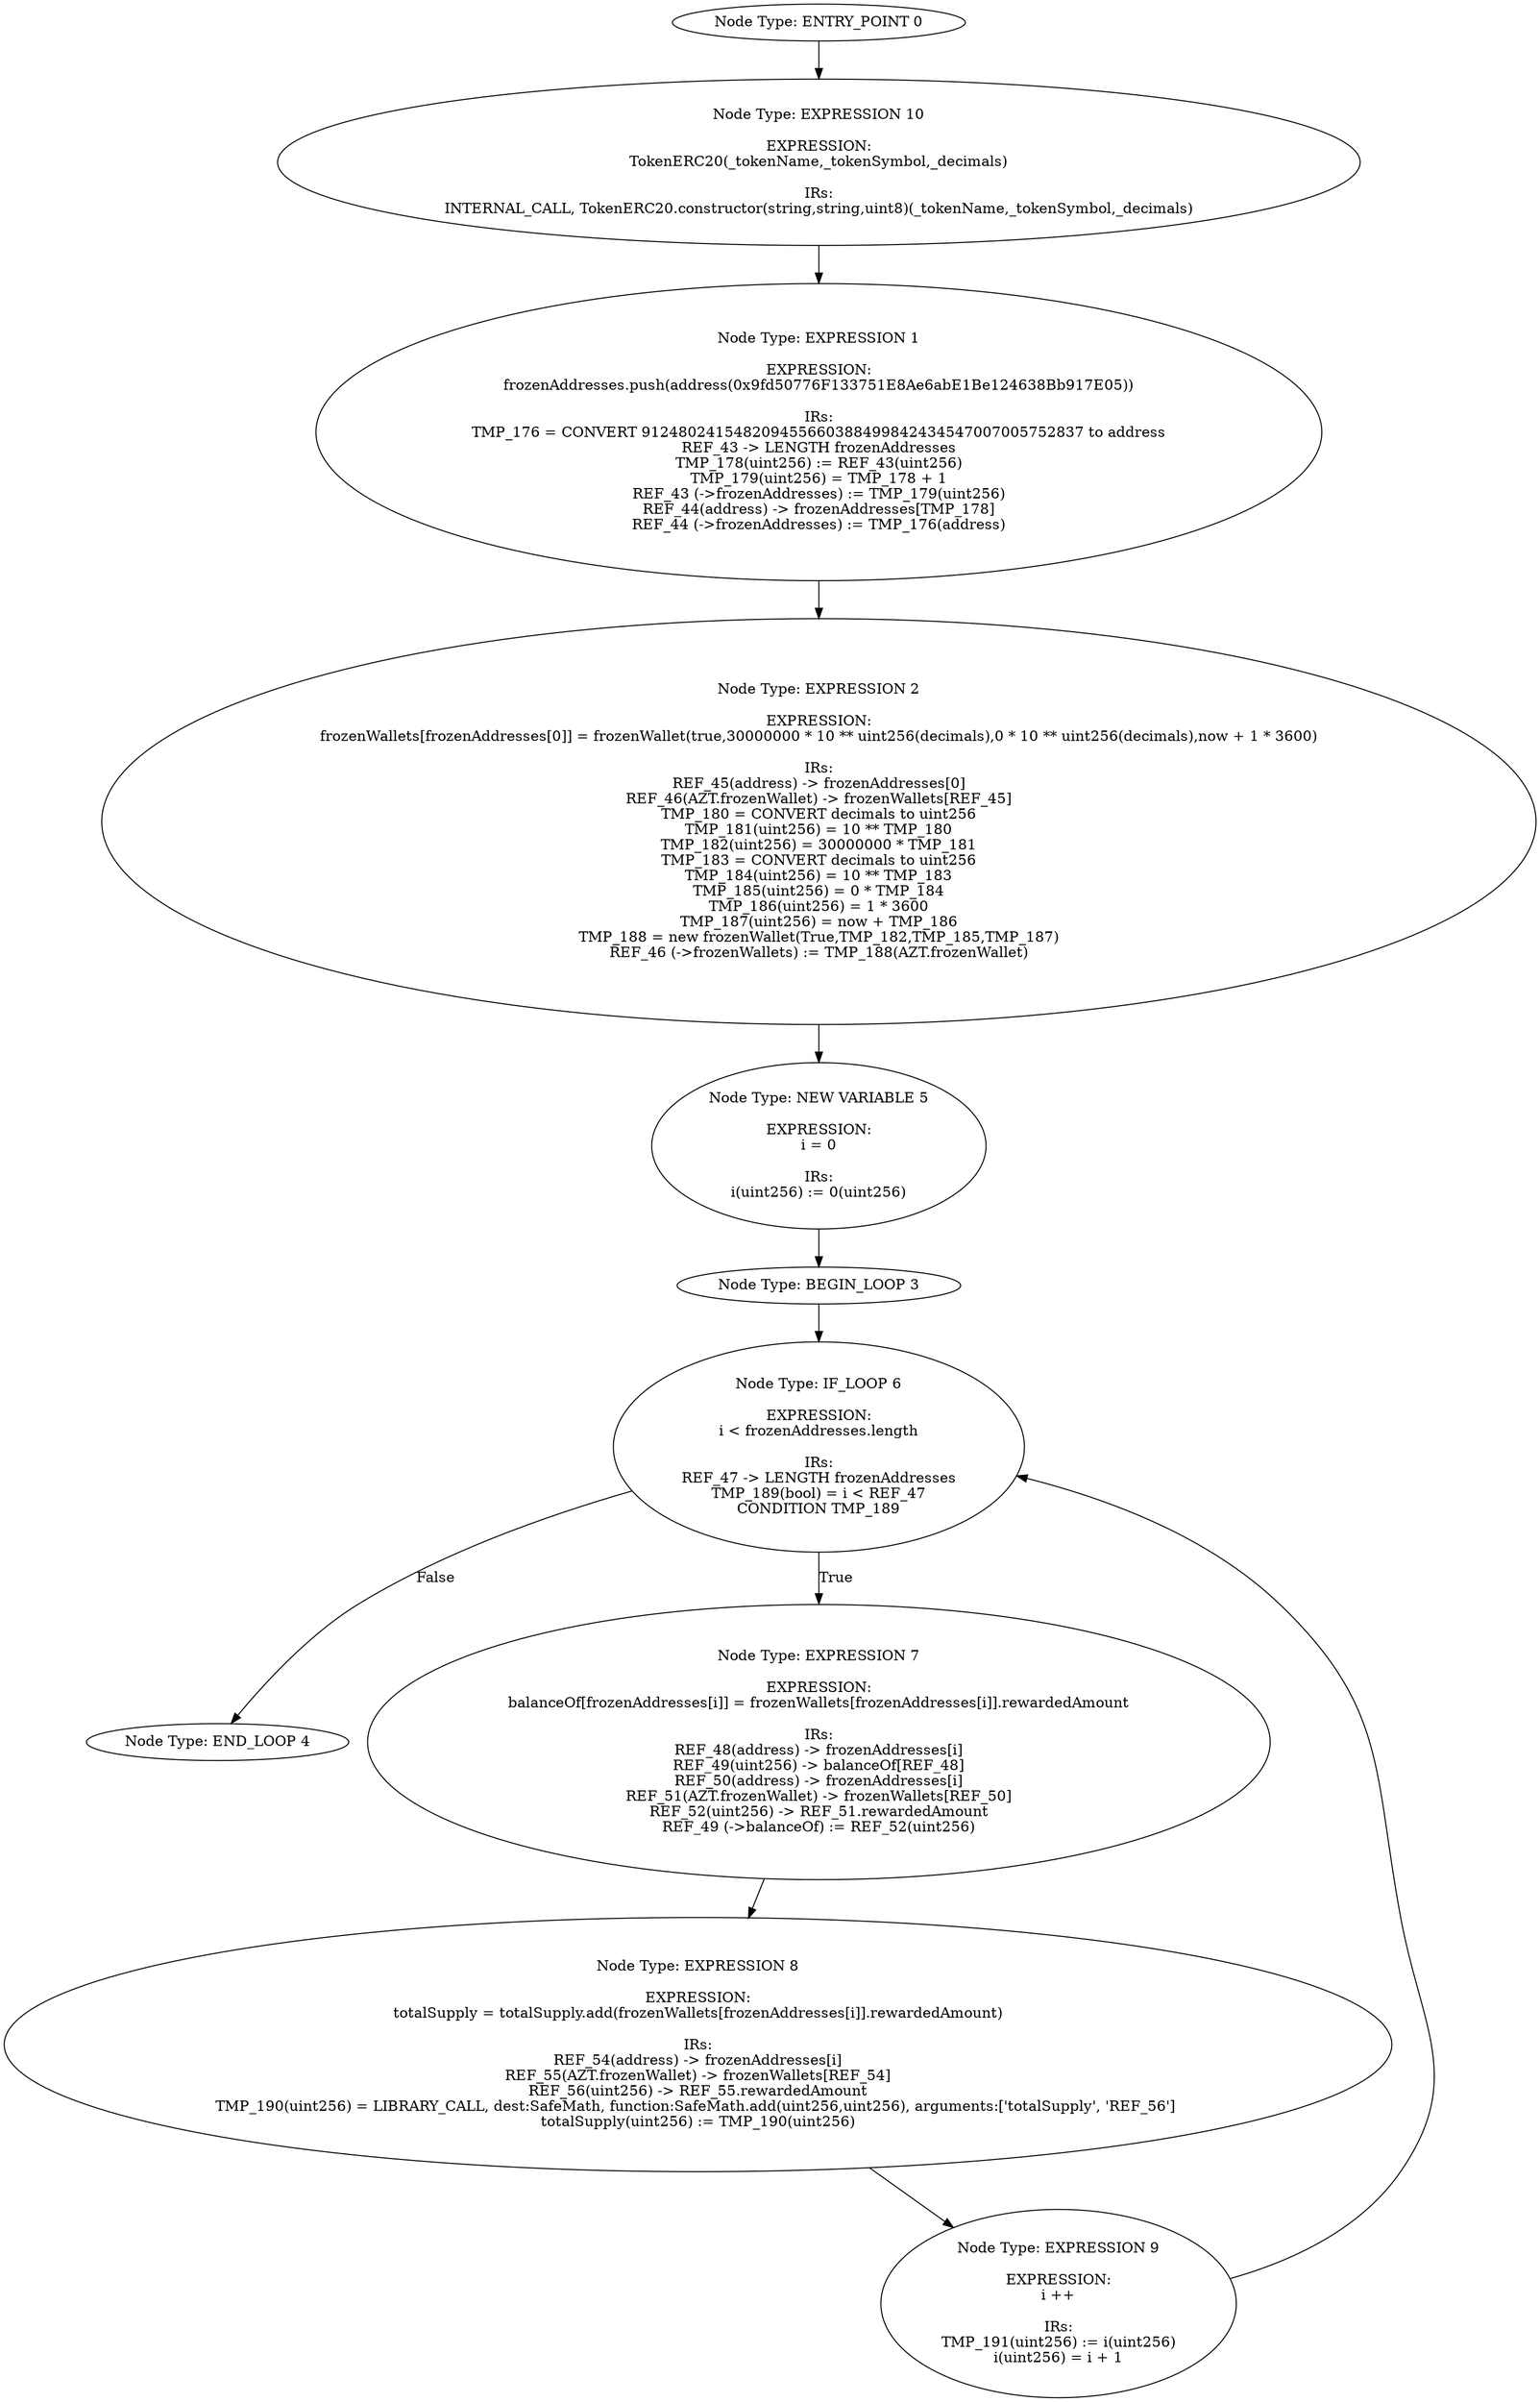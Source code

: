 digraph{
0[label="Node Type: ENTRY_POINT 0
"];
0->10;
1[label="Node Type: EXPRESSION 1

EXPRESSION:
frozenAddresses.push(address(0x9fd50776F133751E8Ae6abE1Be124638Bb917E05))

IRs:
TMP_176 = CONVERT 912480241548209455660388499842434547007005752837 to address
REF_43 -> LENGTH frozenAddresses
TMP_178(uint256) := REF_43(uint256)
TMP_179(uint256) = TMP_178 + 1
REF_43 (->frozenAddresses) := TMP_179(uint256)
REF_44(address) -> frozenAddresses[TMP_178]
REF_44 (->frozenAddresses) := TMP_176(address)"];
1->2;
2[label="Node Type: EXPRESSION 2

EXPRESSION:
frozenWallets[frozenAddresses[0]] = frozenWallet(true,30000000 * 10 ** uint256(decimals),0 * 10 ** uint256(decimals),now + 1 * 3600)

IRs:
REF_45(address) -> frozenAddresses[0]
REF_46(AZT.frozenWallet) -> frozenWallets[REF_45]
TMP_180 = CONVERT decimals to uint256
TMP_181(uint256) = 10 ** TMP_180
TMP_182(uint256) = 30000000 * TMP_181
TMP_183 = CONVERT decimals to uint256
TMP_184(uint256) = 10 ** TMP_183
TMP_185(uint256) = 0 * TMP_184
TMP_186(uint256) = 1 * 3600
TMP_187(uint256) = now + TMP_186
TMP_188 = new frozenWallet(True,TMP_182,TMP_185,TMP_187)
REF_46 (->frozenWallets) := TMP_188(AZT.frozenWallet)"];
2->5;
3[label="Node Type: BEGIN_LOOP 3
"];
3->6;
4[label="Node Type: END_LOOP 4
"];
5[label="Node Type: NEW VARIABLE 5

EXPRESSION:
i = 0

IRs:
i(uint256) := 0(uint256)"];
5->3;
6[label="Node Type: IF_LOOP 6

EXPRESSION:
i < frozenAddresses.length

IRs:
REF_47 -> LENGTH frozenAddresses
TMP_189(bool) = i < REF_47
CONDITION TMP_189"];
6->7[label="True"];
6->4[label="False"];
7[label="Node Type: EXPRESSION 7

EXPRESSION:
balanceOf[frozenAddresses[i]] = frozenWallets[frozenAddresses[i]].rewardedAmount

IRs:
REF_48(address) -> frozenAddresses[i]
REF_49(uint256) -> balanceOf[REF_48]
REF_50(address) -> frozenAddresses[i]
REF_51(AZT.frozenWallet) -> frozenWallets[REF_50]
REF_52(uint256) -> REF_51.rewardedAmount
REF_49 (->balanceOf) := REF_52(uint256)"];
7->8;
8[label="Node Type: EXPRESSION 8

EXPRESSION:
totalSupply = totalSupply.add(frozenWallets[frozenAddresses[i]].rewardedAmount)

IRs:
REF_54(address) -> frozenAddresses[i]
REF_55(AZT.frozenWallet) -> frozenWallets[REF_54]
REF_56(uint256) -> REF_55.rewardedAmount
TMP_190(uint256) = LIBRARY_CALL, dest:SafeMath, function:SafeMath.add(uint256,uint256), arguments:['totalSupply', 'REF_56'] 
totalSupply(uint256) := TMP_190(uint256)"];
8->9;
9[label="Node Type: EXPRESSION 9

EXPRESSION:
i ++

IRs:
TMP_191(uint256) := i(uint256)
i(uint256) = i + 1"];
9->6;
10[label="Node Type: EXPRESSION 10

EXPRESSION:
TokenERC20(_tokenName,_tokenSymbol,_decimals)

IRs:
INTERNAL_CALL, TokenERC20.constructor(string,string,uint8)(_tokenName,_tokenSymbol,_decimals)"];
10->1;
}
